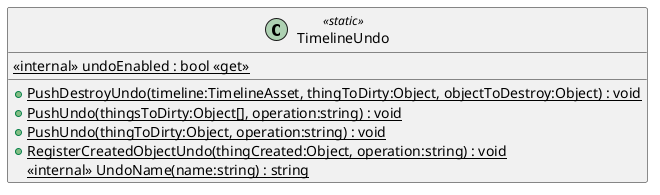 @startuml
class TimelineUndo <<static>> {
    <<internal>> {static} undoEnabled : bool <<get>>
    + {static} PushDestroyUndo(timeline:TimelineAsset, thingToDirty:Object, objectToDestroy:Object) : void
    + {static} PushUndo(thingsToDirty:Object[], operation:string) : void
    + {static} PushUndo(thingToDirty:Object, operation:string) : void
    + {static} RegisterCreatedObjectUndo(thingCreated:Object, operation:string) : void
    <<internal>> {static} UndoName(name:string) : string
}
@enduml
